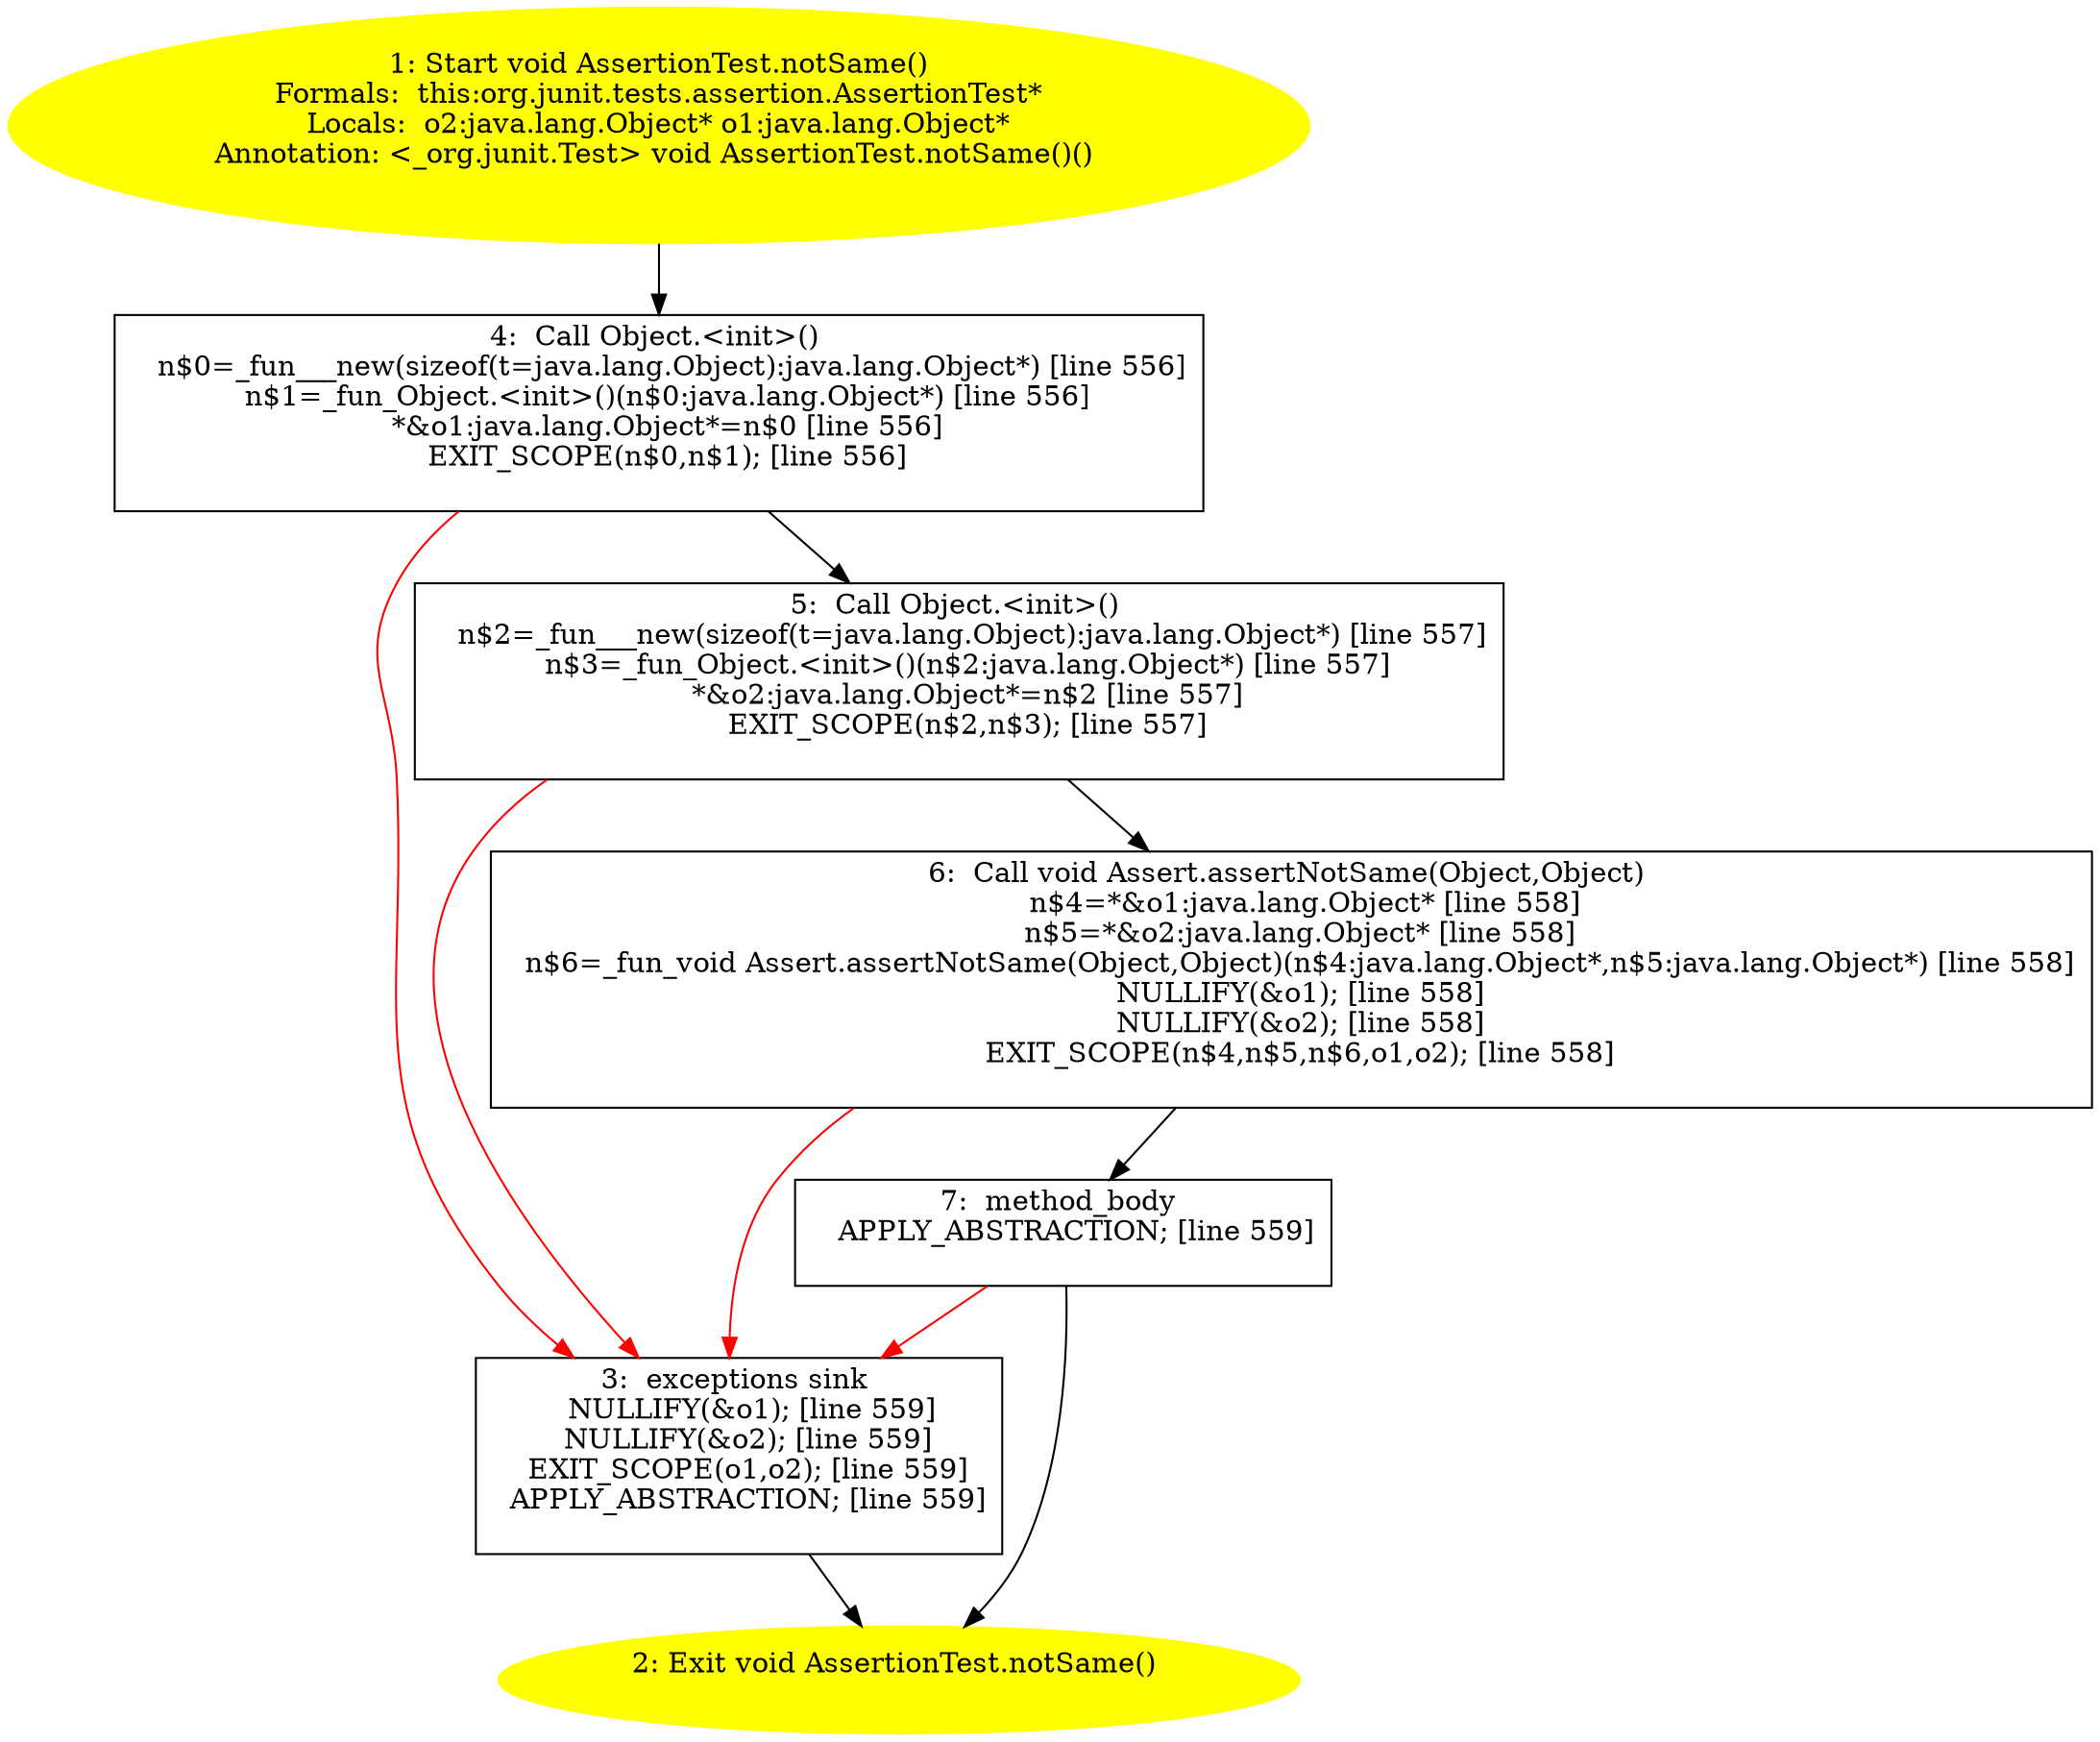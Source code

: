 /* @generated */
digraph cfg {
"org.junit.tests.assertion.AssertionTest.notSame():void.0648061c0124e514cec13e53adbeeb05_1" [label="1: Start void AssertionTest.notSame()\nFormals:  this:org.junit.tests.assertion.AssertionTest*\nLocals:  o2:java.lang.Object* o1:java.lang.Object*\nAnnotation: <_org.junit.Test> void AssertionTest.notSame()() \n  " color=yellow style=filled]
	

	 "org.junit.tests.assertion.AssertionTest.notSame():void.0648061c0124e514cec13e53adbeeb05_1" -> "org.junit.tests.assertion.AssertionTest.notSame():void.0648061c0124e514cec13e53adbeeb05_4" ;
"org.junit.tests.assertion.AssertionTest.notSame():void.0648061c0124e514cec13e53adbeeb05_2" [label="2: Exit void AssertionTest.notSame() \n  " color=yellow style=filled]
	

"org.junit.tests.assertion.AssertionTest.notSame():void.0648061c0124e514cec13e53adbeeb05_3" [label="3:  exceptions sink \n   NULLIFY(&o1); [line 559]\n  NULLIFY(&o2); [line 559]\n  EXIT_SCOPE(o1,o2); [line 559]\n  APPLY_ABSTRACTION; [line 559]\n " shape="box"]
	

	 "org.junit.tests.assertion.AssertionTest.notSame():void.0648061c0124e514cec13e53adbeeb05_3" -> "org.junit.tests.assertion.AssertionTest.notSame():void.0648061c0124e514cec13e53adbeeb05_2" ;
"org.junit.tests.assertion.AssertionTest.notSame():void.0648061c0124e514cec13e53adbeeb05_4" [label="4:  Call Object.<init>() \n   n$0=_fun___new(sizeof(t=java.lang.Object):java.lang.Object*) [line 556]\n  n$1=_fun_Object.<init>()(n$0:java.lang.Object*) [line 556]\n  *&o1:java.lang.Object*=n$0 [line 556]\n  EXIT_SCOPE(n$0,n$1); [line 556]\n " shape="box"]
	

	 "org.junit.tests.assertion.AssertionTest.notSame():void.0648061c0124e514cec13e53adbeeb05_4" -> "org.junit.tests.assertion.AssertionTest.notSame():void.0648061c0124e514cec13e53adbeeb05_5" ;
	 "org.junit.tests.assertion.AssertionTest.notSame():void.0648061c0124e514cec13e53adbeeb05_4" -> "org.junit.tests.assertion.AssertionTest.notSame():void.0648061c0124e514cec13e53adbeeb05_3" [color="red" ];
"org.junit.tests.assertion.AssertionTest.notSame():void.0648061c0124e514cec13e53adbeeb05_5" [label="5:  Call Object.<init>() \n   n$2=_fun___new(sizeof(t=java.lang.Object):java.lang.Object*) [line 557]\n  n$3=_fun_Object.<init>()(n$2:java.lang.Object*) [line 557]\n  *&o2:java.lang.Object*=n$2 [line 557]\n  EXIT_SCOPE(n$2,n$3); [line 557]\n " shape="box"]
	

	 "org.junit.tests.assertion.AssertionTest.notSame():void.0648061c0124e514cec13e53adbeeb05_5" -> "org.junit.tests.assertion.AssertionTest.notSame():void.0648061c0124e514cec13e53adbeeb05_6" ;
	 "org.junit.tests.assertion.AssertionTest.notSame():void.0648061c0124e514cec13e53adbeeb05_5" -> "org.junit.tests.assertion.AssertionTest.notSame():void.0648061c0124e514cec13e53adbeeb05_3" [color="red" ];
"org.junit.tests.assertion.AssertionTest.notSame():void.0648061c0124e514cec13e53adbeeb05_6" [label="6:  Call void Assert.assertNotSame(Object,Object) \n   n$4=*&o1:java.lang.Object* [line 558]\n  n$5=*&o2:java.lang.Object* [line 558]\n  n$6=_fun_void Assert.assertNotSame(Object,Object)(n$4:java.lang.Object*,n$5:java.lang.Object*) [line 558]\n  NULLIFY(&o1); [line 558]\n  NULLIFY(&o2); [line 558]\n  EXIT_SCOPE(n$4,n$5,n$6,o1,o2); [line 558]\n " shape="box"]
	

	 "org.junit.tests.assertion.AssertionTest.notSame():void.0648061c0124e514cec13e53adbeeb05_6" -> "org.junit.tests.assertion.AssertionTest.notSame():void.0648061c0124e514cec13e53adbeeb05_7" ;
	 "org.junit.tests.assertion.AssertionTest.notSame():void.0648061c0124e514cec13e53adbeeb05_6" -> "org.junit.tests.assertion.AssertionTest.notSame():void.0648061c0124e514cec13e53adbeeb05_3" [color="red" ];
"org.junit.tests.assertion.AssertionTest.notSame():void.0648061c0124e514cec13e53adbeeb05_7" [label="7:  method_body \n   APPLY_ABSTRACTION; [line 559]\n " shape="box"]
	

	 "org.junit.tests.assertion.AssertionTest.notSame():void.0648061c0124e514cec13e53adbeeb05_7" -> "org.junit.tests.assertion.AssertionTest.notSame():void.0648061c0124e514cec13e53adbeeb05_2" ;
	 "org.junit.tests.assertion.AssertionTest.notSame():void.0648061c0124e514cec13e53adbeeb05_7" -> "org.junit.tests.assertion.AssertionTest.notSame():void.0648061c0124e514cec13e53adbeeb05_3" [color="red" ];
}
